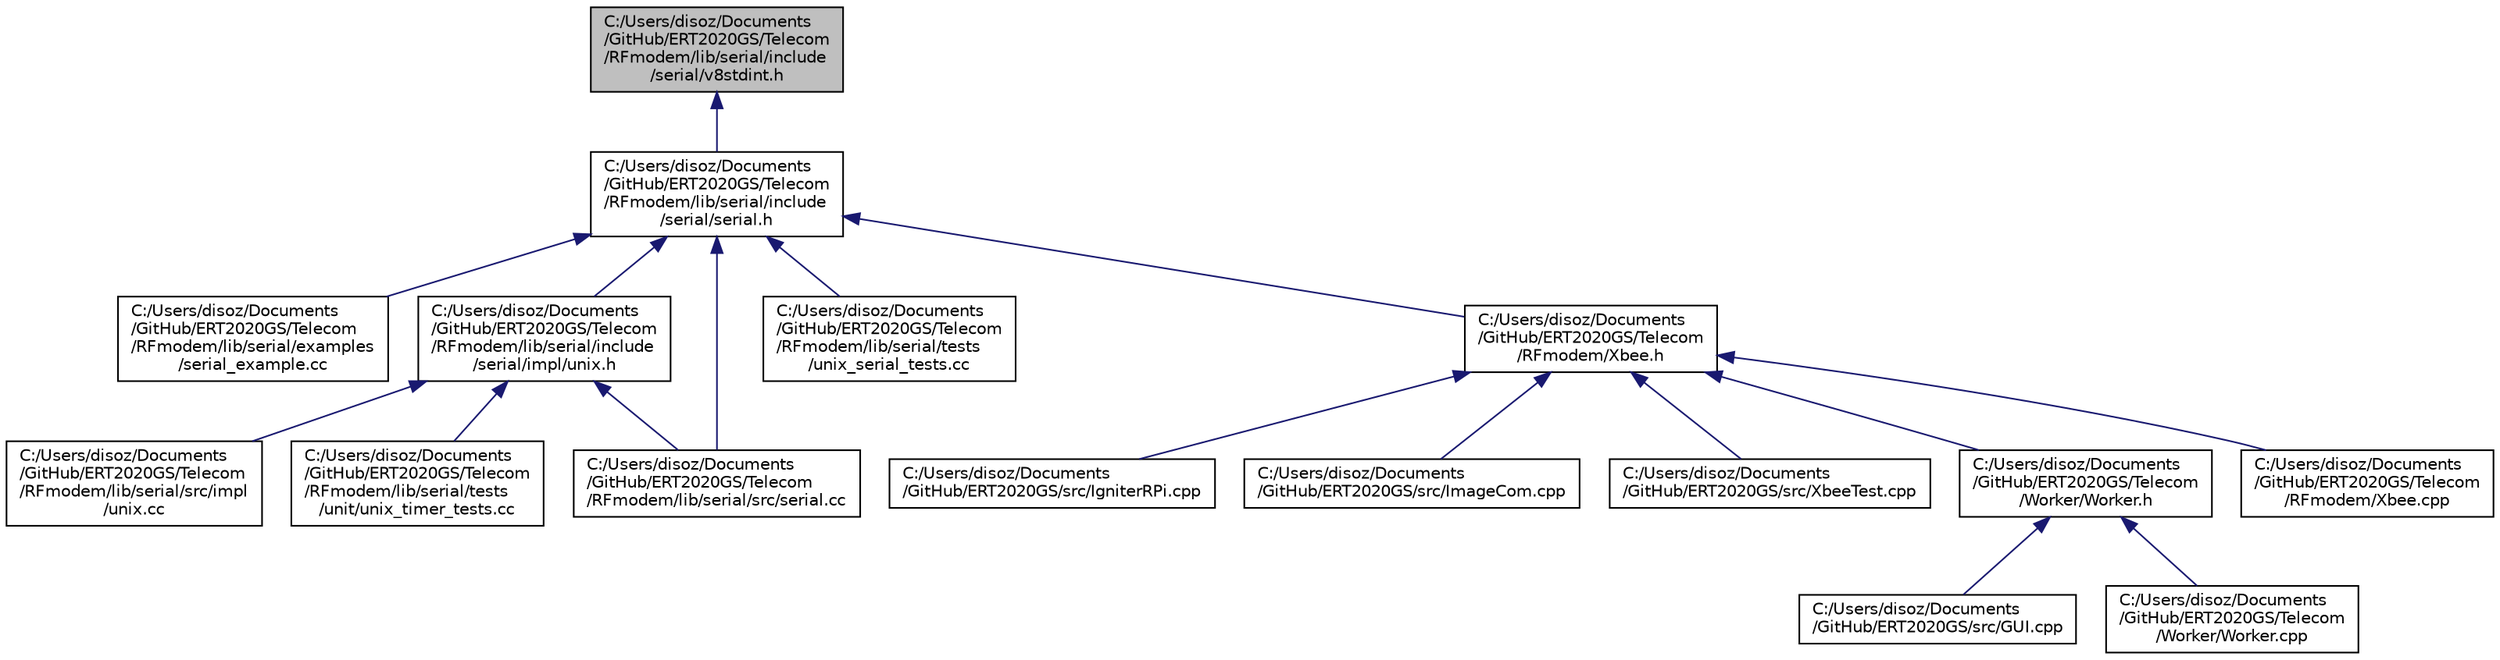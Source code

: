 digraph "C:/Users/disoz/Documents/GitHub/ERT2020GS/Telecom/RFmodem/lib/serial/include/serial/v8stdint.h"
{
 // LATEX_PDF_SIZE
  edge [fontname="Helvetica",fontsize="10",labelfontname="Helvetica",labelfontsize="10"];
  node [fontname="Helvetica",fontsize="10",shape=record];
  Node1 [label="C:/Users/disoz/Documents\l/GitHub/ERT2020GS/Telecom\l/RFmodem/lib/serial/include\l/serial/v8stdint.h",height=0.2,width=0.4,color="black", fillcolor="grey75", style="filled", fontcolor="black",tooltip=" "];
  Node1 -> Node2 [dir="back",color="midnightblue",fontsize="10",style="solid",fontname="Helvetica"];
  Node2 [label="C:/Users/disoz/Documents\l/GitHub/ERT2020GS/Telecom\l/RFmodem/lib/serial/include\l/serial/serial.h",height=0.2,width=0.4,color="black", fillcolor="white", style="filled",URL="$serial_8h.html",tooltip=" "];
  Node2 -> Node3 [dir="back",color="midnightblue",fontsize="10",style="solid",fontname="Helvetica"];
  Node3 [label="C:/Users/disoz/Documents\l/GitHub/ERT2020GS/Telecom\l/RFmodem/lib/serial/examples\l/serial_example.cc",height=0.2,width=0.4,color="black", fillcolor="white", style="filled",URL="$serial__example_8cc.html",tooltip=" "];
  Node2 -> Node4 [dir="back",color="midnightblue",fontsize="10",style="solid",fontname="Helvetica"];
  Node4 [label="C:/Users/disoz/Documents\l/GitHub/ERT2020GS/Telecom\l/RFmodem/lib/serial/include\l/serial/impl/unix.h",height=0.2,width=0.4,color="black", fillcolor="white", style="filled",URL="$unix_8h.html",tooltip=" "];
  Node4 -> Node5 [dir="back",color="midnightblue",fontsize="10",style="solid",fontname="Helvetica"];
  Node5 [label="C:/Users/disoz/Documents\l/GitHub/ERT2020GS/Telecom\l/RFmodem/lib/serial/src/impl\l/unix.cc",height=0.2,width=0.4,color="black", fillcolor="white", style="filled",URL="$unix_8cc.html",tooltip=" "];
  Node4 -> Node6 [dir="back",color="midnightblue",fontsize="10",style="solid",fontname="Helvetica"];
  Node6 [label="C:/Users/disoz/Documents\l/GitHub/ERT2020GS/Telecom\l/RFmodem/lib/serial/src/serial.cc",height=0.2,width=0.4,color="black", fillcolor="white", style="filled",URL="$serial_8cc.html",tooltip=" "];
  Node4 -> Node7 [dir="back",color="midnightblue",fontsize="10",style="solid",fontname="Helvetica"];
  Node7 [label="C:/Users/disoz/Documents\l/GitHub/ERT2020GS/Telecom\l/RFmodem/lib/serial/tests\l/unit/unix_timer_tests.cc",height=0.2,width=0.4,color="black", fillcolor="white", style="filled",URL="$unix__timer__tests_8cc.html",tooltip=" "];
  Node2 -> Node6 [dir="back",color="midnightblue",fontsize="10",style="solid",fontname="Helvetica"];
  Node2 -> Node8 [dir="back",color="midnightblue",fontsize="10",style="solid",fontname="Helvetica"];
  Node8 [label="C:/Users/disoz/Documents\l/GitHub/ERT2020GS/Telecom\l/RFmodem/lib/serial/tests\l/unix_serial_tests.cc",height=0.2,width=0.4,color="black", fillcolor="white", style="filled",URL="$unix__serial__tests_8cc.html",tooltip=" "];
  Node2 -> Node9 [dir="back",color="midnightblue",fontsize="10",style="solid",fontname="Helvetica"];
  Node9 [label="C:/Users/disoz/Documents\l/GitHub/ERT2020GS/Telecom\l/RFmodem/Xbee.h",height=0.2,width=0.4,color="black", fillcolor="white", style="filled",URL="$_xbee_8h.html",tooltip="XBee module interface."];
  Node9 -> Node10 [dir="back",color="midnightblue",fontsize="10",style="solid",fontname="Helvetica"];
  Node10 [label="C:/Users/disoz/Documents\l/GitHub/ERT2020GS/src/IgniterRPi.cpp",height=0.2,width=0.4,color="black", fillcolor="white", style="filled",URL="$_igniter_r_pi_8cpp.html",tooltip=" "];
  Node9 -> Node11 [dir="back",color="midnightblue",fontsize="10",style="solid",fontname="Helvetica"];
  Node11 [label="C:/Users/disoz/Documents\l/GitHub/ERT2020GS/src/ImageCom.cpp",height=0.2,width=0.4,color="black", fillcolor="white", style="filled",URL="$_image_com_8cpp.html",tooltip="Ignition Test Rpi."];
  Node9 -> Node12 [dir="back",color="midnightblue",fontsize="10",style="solid",fontname="Helvetica"];
  Node12 [label="C:/Users/disoz/Documents\l/GitHub/ERT2020GS/src/XbeeTest.cpp",height=0.2,width=0.4,color="black", fillcolor="white", style="filled",URL="$_xbee_test_8cpp.html",tooltip="Ground Support Equipment Transceiver."];
  Node9 -> Node13 [dir="back",color="midnightblue",fontsize="10",style="solid",fontname="Helvetica"];
  Node13 [label="C:/Users/disoz/Documents\l/GitHub/ERT2020GS/Telecom\l/Worker/Worker.h",height=0.2,width=0.4,color="black", fillcolor="white", style="filled",URL="$_worker_8h.html",tooltip="Worker module interface."];
  Node13 -> Node14 [dir="back",color="midnightblue",fontsize="10",style="solid",fontname="Helvetica"];
  Node14 [label="C:/Users/disoz/Documents\l/GitHub/ERT2020GS/src/GUI.cpp",height=0.2,width=0.4,color="black", fillcolor="white", style="filled",URL="$_g_u_i_8cpp.html",tooltip="Ground Support Equipment Transceiver."];
  Node13 -> Node15 [dir="back",color="midnightblue",fontsize="10",style="solid",fontname="Helvetica"];
  Node15 [label="C:/Users/disoz/Documents\l/GitHub/ERT2020GS/Telecom\l/Worker/Worker.cpp",height=0.2,width=0.4,color="black", fillcolor="white", style="filled",URL="$_worker_8cpp.html",tooltip="Worker module implementation."];
  Node9 -> Node16 [dir="back",color="midnightblue",fontsize="10",style="solid",fontname="Helvetica"];
  Node16 [label="C:/Users/disoz/Documents\l/GitHub/ERT2020GS/Telecom\l/RFmodem/Xbee.cpp",height=0.2,width=0.4,color="black", fillcolor="white", style="filled",URL="$_xbee_8cpp.html",tooltip="XBee module implementation."];
}
